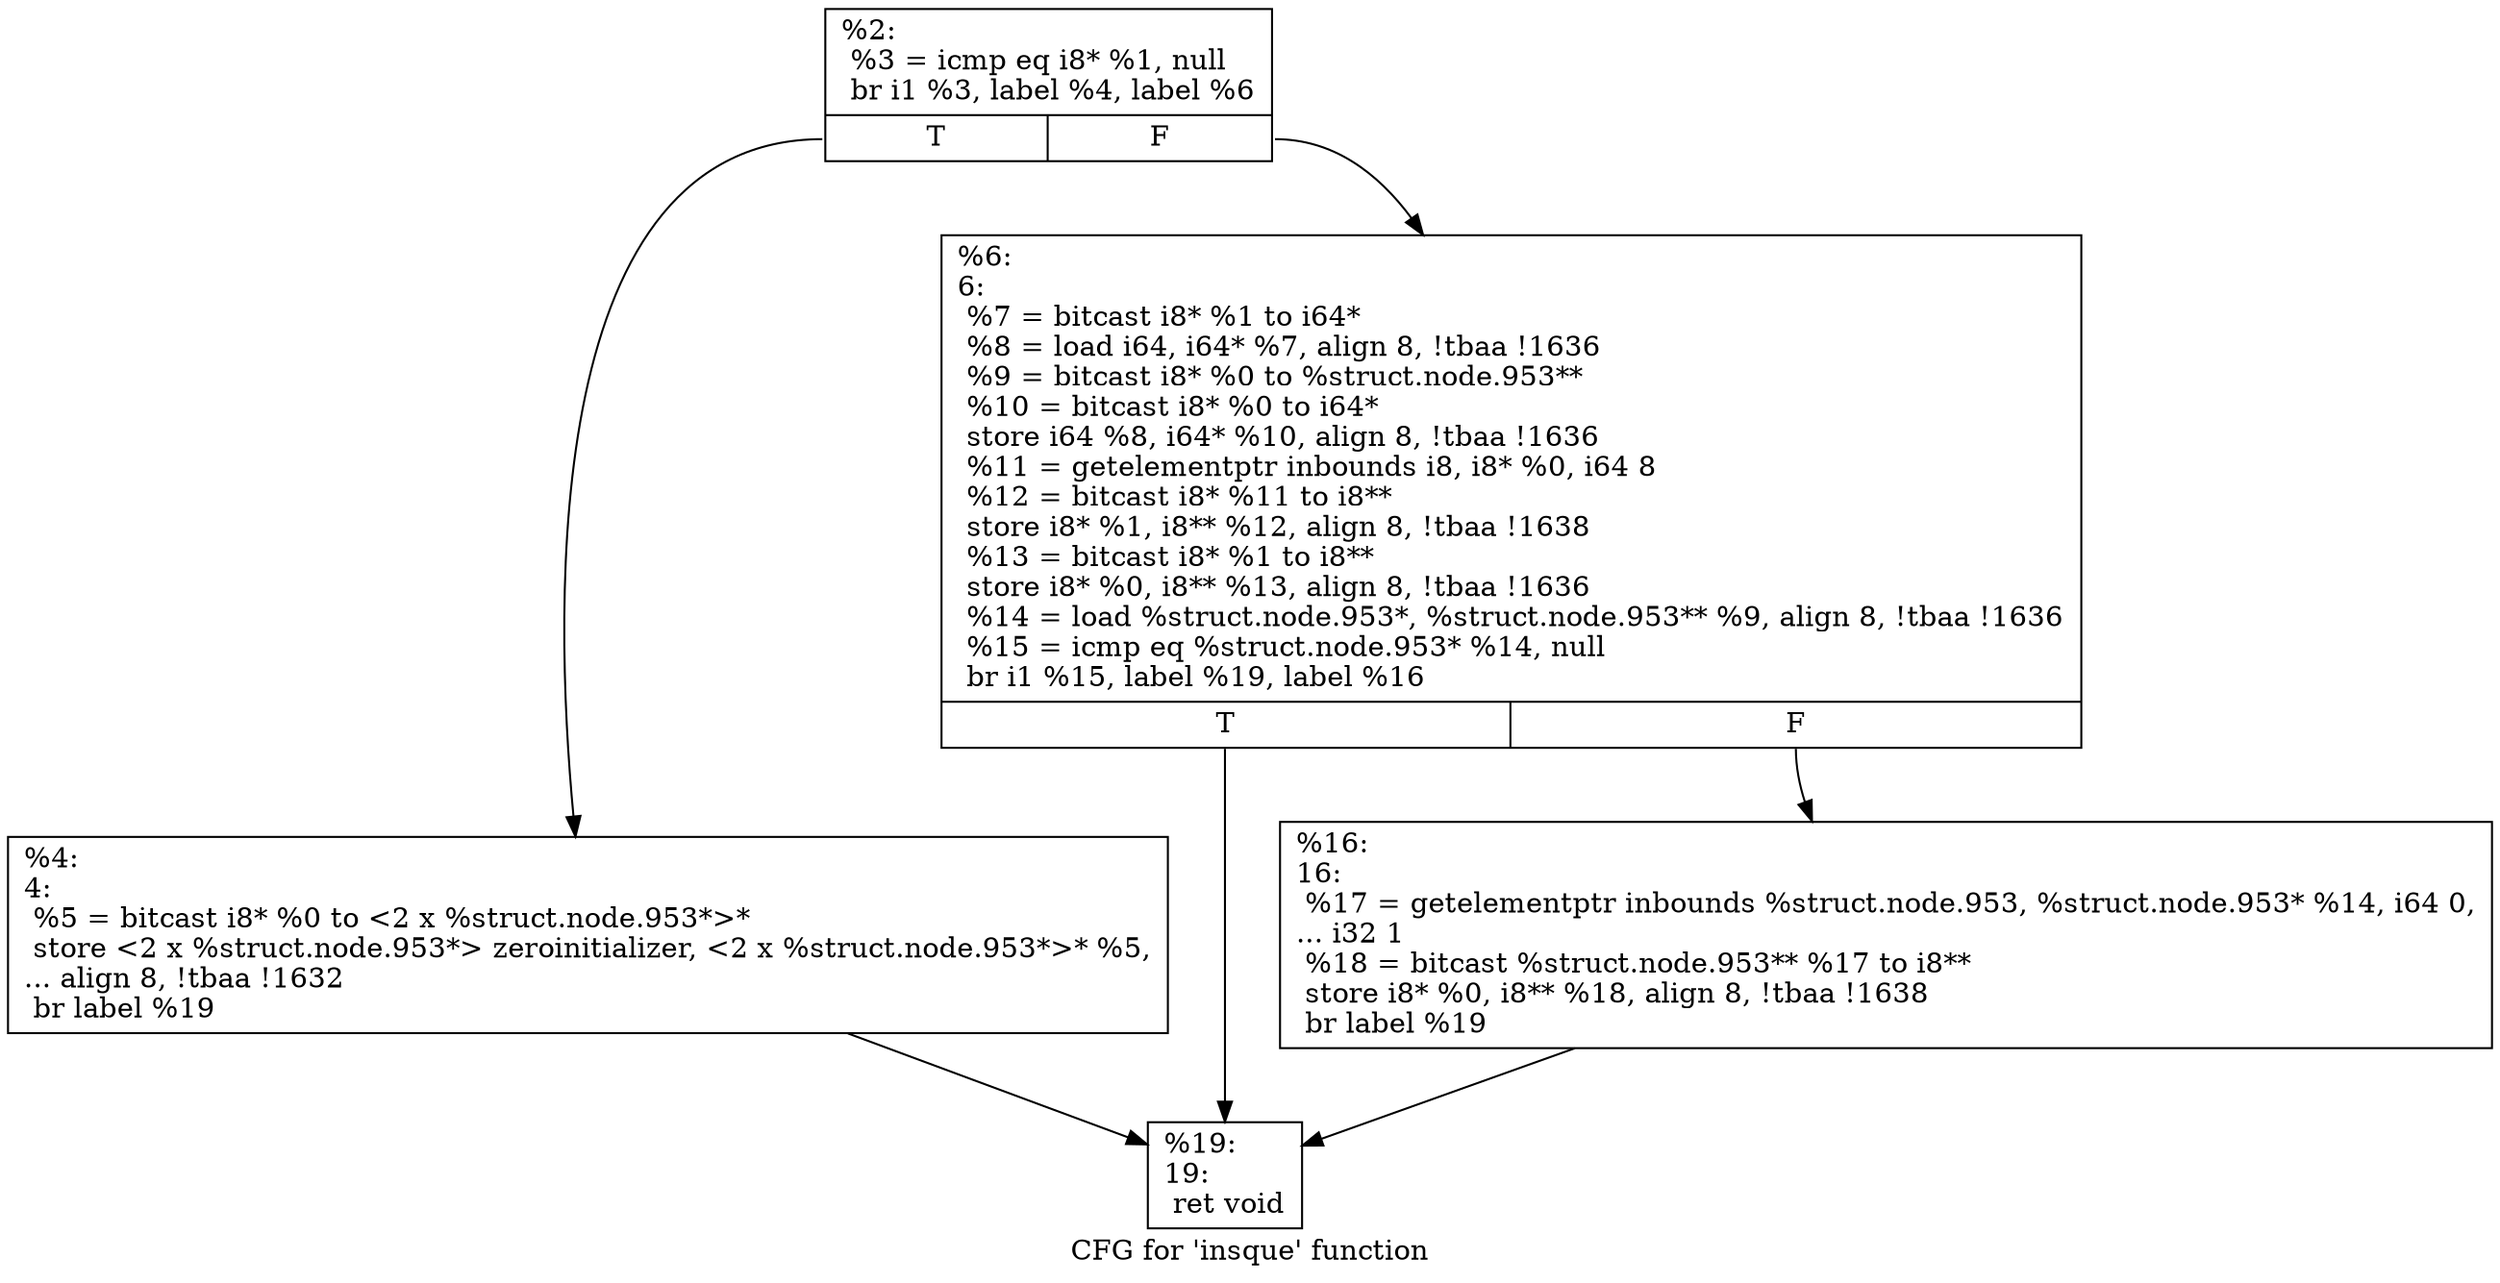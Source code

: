 digraph "CFG for 'insque' function" {
	label="CFG for 'insque' function";

	Node0x1eea590 [shape=record,label="{%2:\l  %3 = icmp eq i8* %1, null\l  br i1 %3, label %4, label %6\l|{<s0>T|<s1>F}}"];
	Node0x1eea590:s0 -> Node0x1eea5e0;
	Node0x1eea590:s1 -> Node0x1eea630;
	Node0x1eea5e0 [shape=record,label="{%4:\l4:                                                \l  %5 = bitcast i8* %0 to \<2 x %struct.node.953*\>*\l  store \<2 x %struct.node.953*\> zeroinitializer, \<2 x %struct.node.953*\>* %5,\l... align 8, !tbaa !1632\l  br label %19\l}"];
	Node0x1eea5e0 -> Node0x1eea6d0;
	Node0x1eea630 [shape=record,label="{%6:\l6:                                                \l  %7 = bitcast i8* %1 to i64*\l  %8 = load i64, i64* %7, align 8, !tbaa !1636\l  %9 = bitcast i8* %0 to %struct.node.953**\l  %10 = bitcast i8* %0 to i64*\l  store i64 %8, i64* %10, align 8, !tbaa !1636\l  %11 = getelementptr inbounds i8, i8* %0, i64 8\l  %12 = bitcast i8* %11 to i8**\l  store i8* %1, i8** %12, align 8, !tbaa !1638\l  %13 = bitcast i8* %1 to i8**\l  store i8* %0, i8** %13, align 8, !tbaa !1636\l  %14 = load %struct.node.953*, %struct.node.953** %9, align 8, !tbaa !1636\l  %15 = icmp eq %struct.node.953* %14, null\l  br i1 %15, label %19, label %16\l|{<s0>T|<s1>F}}"];
	Node0x1eea630:s0 -> Node0x1eea6d0;
	Node0x1eea630:s1 -> Node0x1eea680;
	Node0x1eea680 [shape=record,label="{%16:\l16:                                               \l  %17 = getelementptr inbounds %struct.node.953, %struct.node.953* %14, i64 0,\l... i32 1\l  %18 = bitcast %struct.node.953** %17 to i8**\l  store i8* %0, i8** %18, align 8, !tbaa !1638\l  br label %19\l}"];
	Node0x1eea680 -> Node0x1eea6d0;
	Node0x1eea6d0 [shape=record,label="{%19:\l19:                                               \l  ret void\l}"];
}
